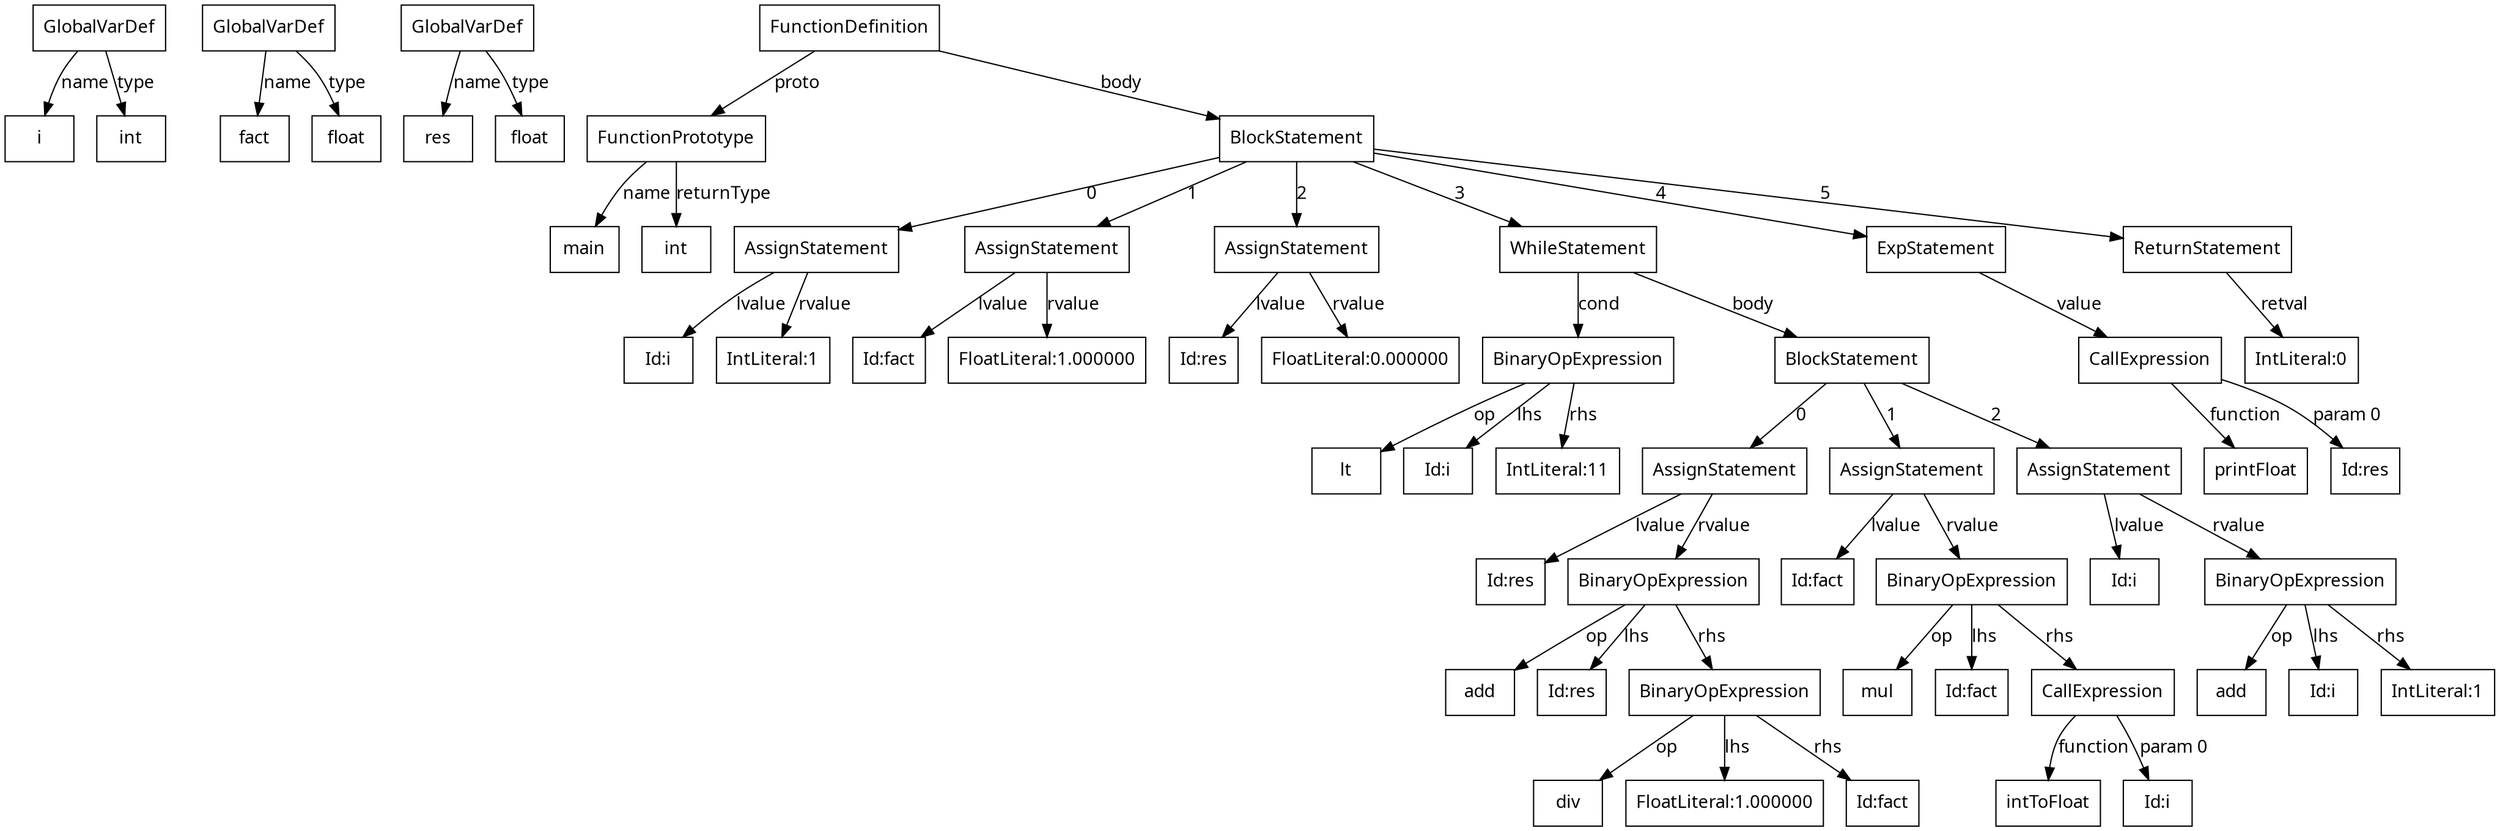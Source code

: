 digraph g {
node[shape = box, fontname = "Fira Code Light"]
edge[fontname = "Fira Code Light", splines = line]
8333304 [label="GlobalVarDef"]
8333304 -> 1 [label="name"]
1 [label="i"]
8333304 -> 2 [label="type"]
2 [label="int"]
8333128 [label="GlobalVarDef"]
8333128 -> 3 [label="name"]
3 [label="fact"]
8333128 -> 4 [label="type"]
4 [label="float"]
8334712 [label="GlobalVarDef"]
8334712 -> 5 [label="name"]
5 [label="res"]
8334712 -> 6 [label="type"]
6 [label="float"]
8314360 [label="FunctionDefinition"]
8314360 -> 8187664 [label="proto"]
8314360 -> 8338160 [label="body"]
8187664 [label="FunctionPrototype"]
8187664 -> 7 [label="name"]
7 [label="main"]
8187664 -> 8 [label="returnType"]
8 [label="int"]
8338160 [label="BlockStatement"]
8338160 -> 8311224 [label=0]
8338160 -> 8312632 [label=1]
8338160 -> 8312696 [label=2]
8338160 -> 8311416 [label=3]
8338160 -> 8313784 [label=4]
8338160 -> 8313720 [label=5]
8311224 [label="AssignStatement"]
8311224 -> 8334272 [label="lvalue"]
8311224 -> 8312568 [label="rvalue"]
8334272 [label="Id:i"]
8312568 [label="IntLiteral:1"]
8312632 [label="AssignStatement"]
8312632 -> 8335152 [label="lvalue"]
8312632 -> 8311480 [label="rvalue"]
8335152 [label="Id:fact"]
8311480 [label="FloatLiteral:1.000000"]
8312696 [label="AssignStatement"]
8312696 -> 8334448 [label="lvalue"]
8312696 -> 8310712 [label="rvalue"]
8334448 [label="Id:res"]
8310712 [label="FloatLiteral:0.000000"]
8311416 [label="WhileStatement"]
8311416 -> 8337224 [label="cond"]
8311416 -> 8338520 [label="body"]
8337224 [label="BinaryOpExpression"]
8337224 -> 9 [label="op"]
9 [label="lt"]
8337224 -> 8333920 [label="lhs"]
8337224 -> 8310776 [label="rhs"]
8333920 [label="Id:i"]
8310776 [label="IntLiteral:11"]
8338520 [label="BlockStatement"]
8338520 -> 8311544 [label=0]
8338520 -> 8311096 [label=1]
8338520 -> 8311288 [label=2]
8311544 [label="AssignStatement"]
8311544 -> 8334008 [label="lvalue"]
8311544 -> 8337080 [label="rvalue"]
8334008 [label="Id:res"]
8337080 [label="BinaryOpExpression"]
8337080 -> 10 [label="op"]
10 [label="add"]
8337080 -> 8333216 [label="lhs"]
8337080 -> 8337800 [label="rhs"]
8333216 [label="Id:res"]
8337800 [label="BinaryOpExpression"]
8337800 -> 11 [label="op"]
11 [label="div"]
8337800 -> 8311032 [label="lhs"]
8337800 -> 8332688 [label="rhs"]
8311032 [label="FloatLiteral:1.000000"]
8332688 [label="Id:fact"]
8311096 [label="AssignStatement"]
8311096 -> 8335328 [label="lvalue"]
8311096 -> 8337656 [label="rvalue"]
8335328 [label="Id:fact"]
8337656 [label="BinaryOpExpression"]
8337656 -> 12 [label="op"]
12 [label="mul"]
8337656 -> 8334360 [label="lhs"]
8337656 -> 8187768 [label="rhs"]
8334360 [label="Id:fact"]
8187768 [label="CallExpression"]
8187768 -> 13 [label="function"]
13 [label="intToFloat"]
8187768 -> 8333392 [label="param 0"]
8333392 [label="Id:i"]
8311288 [label="AssignStatement"]
8311288 -> 8334624 [label="lvalue"]
8311288 -> 8337296 [label="rvalue"]
8334624 [label="Id:i"]
8337296 [label="BinaryOpExpression"]
8337296 -> 14 [label="op"]
14 [label="add"]
8337296 -> 8334184 [label="lhs"]
8337296 -> 8311352 [label="rhs"]
8334184 [label="Id:i"]
8311352 [label="IntLiteral:1"]
8313784 [label="ExpStatement"]
8313784 -> 8187872 [label="value"]
8187872 [label="CallExpression"]
8187872 -> 15 [label="function"]
15 [label="printFloat"]
8187872 -> 8333568 [label="param 0"]
8333568 [label="Id:res"]
8313720 [label="ReturnStatement"]
8313720 -> 8313272 [label="retval"]
8313272 [label="IntLiteral:0"]
}

